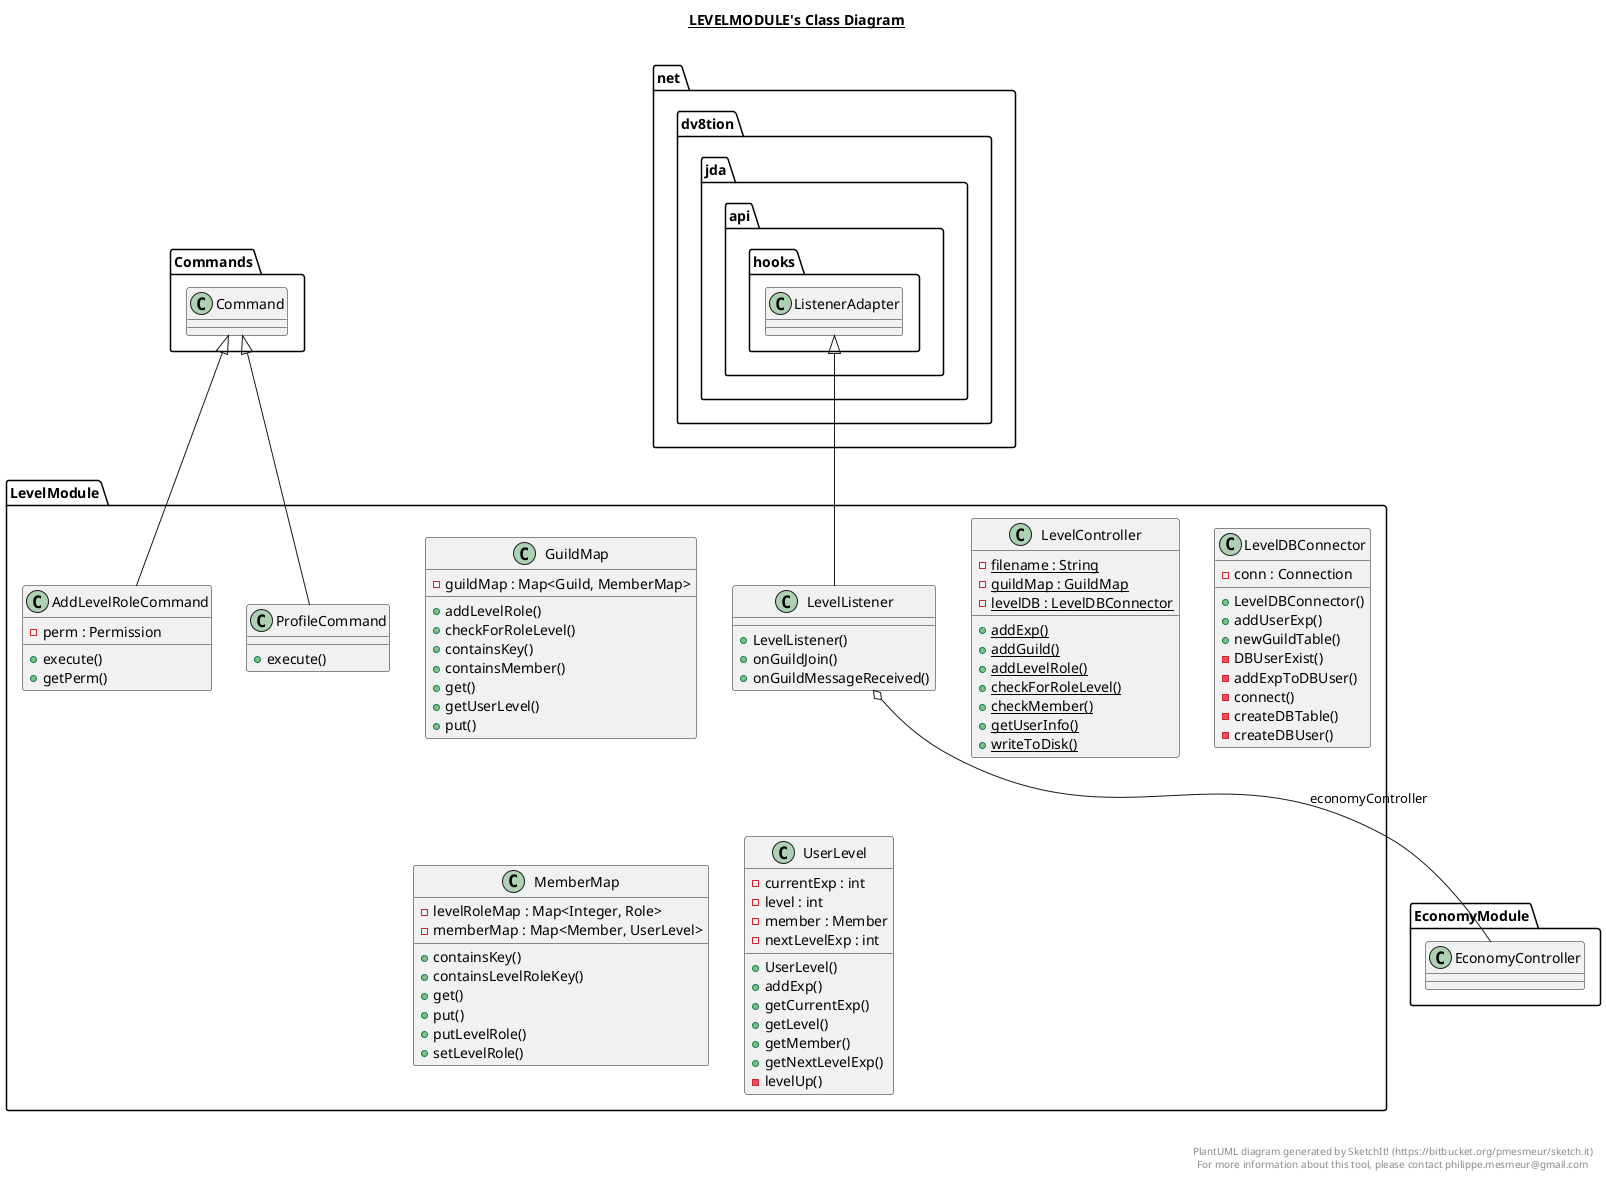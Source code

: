 @startuml

title __LEVELMODULE's Class Diagram__\n

  namespace LevelModule {
    class LevelModule.AddLevelRoleCommand {
        - perm : Permission
        + execute()
        + getPerm()
    }
  }
  

  namespace LevelModule {
    class LevelModule.GuildMap {
        - guildMap : Map<Guild, MemberMap>
        + addLevelRole()
        + checkForRoleLevel()
        + containsKey()
        + containsMember()
        + get()
        + getUserLevel()
        + put()
    }
  }
  

  namespace LevelModule {
    class LevelModule.LevelController {
        {static} - filename : String
        {static} - guildMap : GuildMap
        {static} - levelDB : LevelDBConnector
        {static} + addExp()
        {static} + addGuild()
        {static} + addLevelRole()
        {static} + checkForRoleLevel()
        {static} + checkMember()
        {static} + getUserInfo()
        {static} + writeToDisk()
    }
  }
  

  namespace LevelModule {
    class LevelModule.LevelDBConnector {
        - conn : Connection
        + LevelDBConnector()
        + addUserExp()
        + newGuildTable()
        - DBUserExist()
        - addExpToDBUser()
        - connect()
        - createDBTable()
        - createDBUser()
    }
  }
  

  namespace LevelModule {
    class LevelModule.LevelListener {
        + LevelListener()
        + onGuildJoin()
        + onGuildMessageReceived()
    }
  }
  

  namespace LevelModule {
    class LevelModule.MemberMap {
        - levelRoleMap : Map<Integer, Role>
        - memberMap : Map<Member, UserLevel>
        + containsKey()
        + containsLevelRoleKey()
        + get()
        + put()
        + putLevelRole()
        + setLevelRole()
    }
  }
  

  namespace LevelModule {
    class LevelModule.ProfileCommand {
        + execute()
    }
  }
  

  namespace LevelModule {
    class LevelModule.UserLevel {
        - currentExp : int
        - level : int
        - member : Member
        - nextLevelExp : int
        + UserLevel()
        + addExp()
        + getCurrentExp()
        + getLevel()
        + getMember()
        + getNextLevelExp()
        - levelUp()
    }
  }
  

  LevelModule.AddLevelRoleCommand -up-|> Commands.Command
  LevelModule.LevelListener -up-|> net.dv8tion.jda.api.hooks.ListenerAdapter
  LevelModule.LevelListener o-- EconomyModule.EconomyController : economyController
  LevelModule.ProfileCommand -up-|> Commands.Command


right footer


PlantUML diagram generated by SketchIt! (https://bitbucket.org/pmesmeur/sketch.it)
For more information about this tool, please contact philippe.mesmeur@gmail.com
endfooter

@enduml
